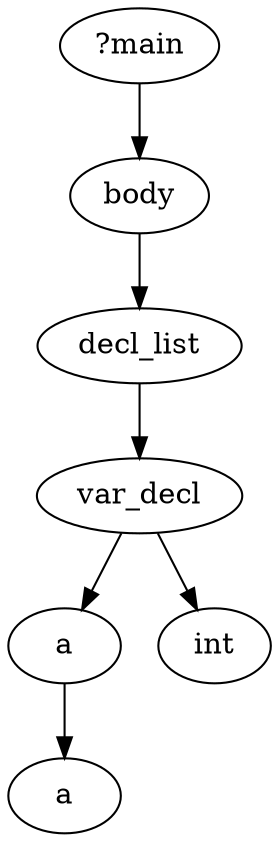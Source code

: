 digraph {
	0 [label="?main"]
	1 [label=body]
	2 [label=var_decl]
	3 [label=a]
	4 [label=a]
	3 -> 4
	5 [label=int]
	2 -> 3
	2 -> 5
	6 [label=decl_list]
	6 -> 2
	1 -> 6
	0 -> 1
}
